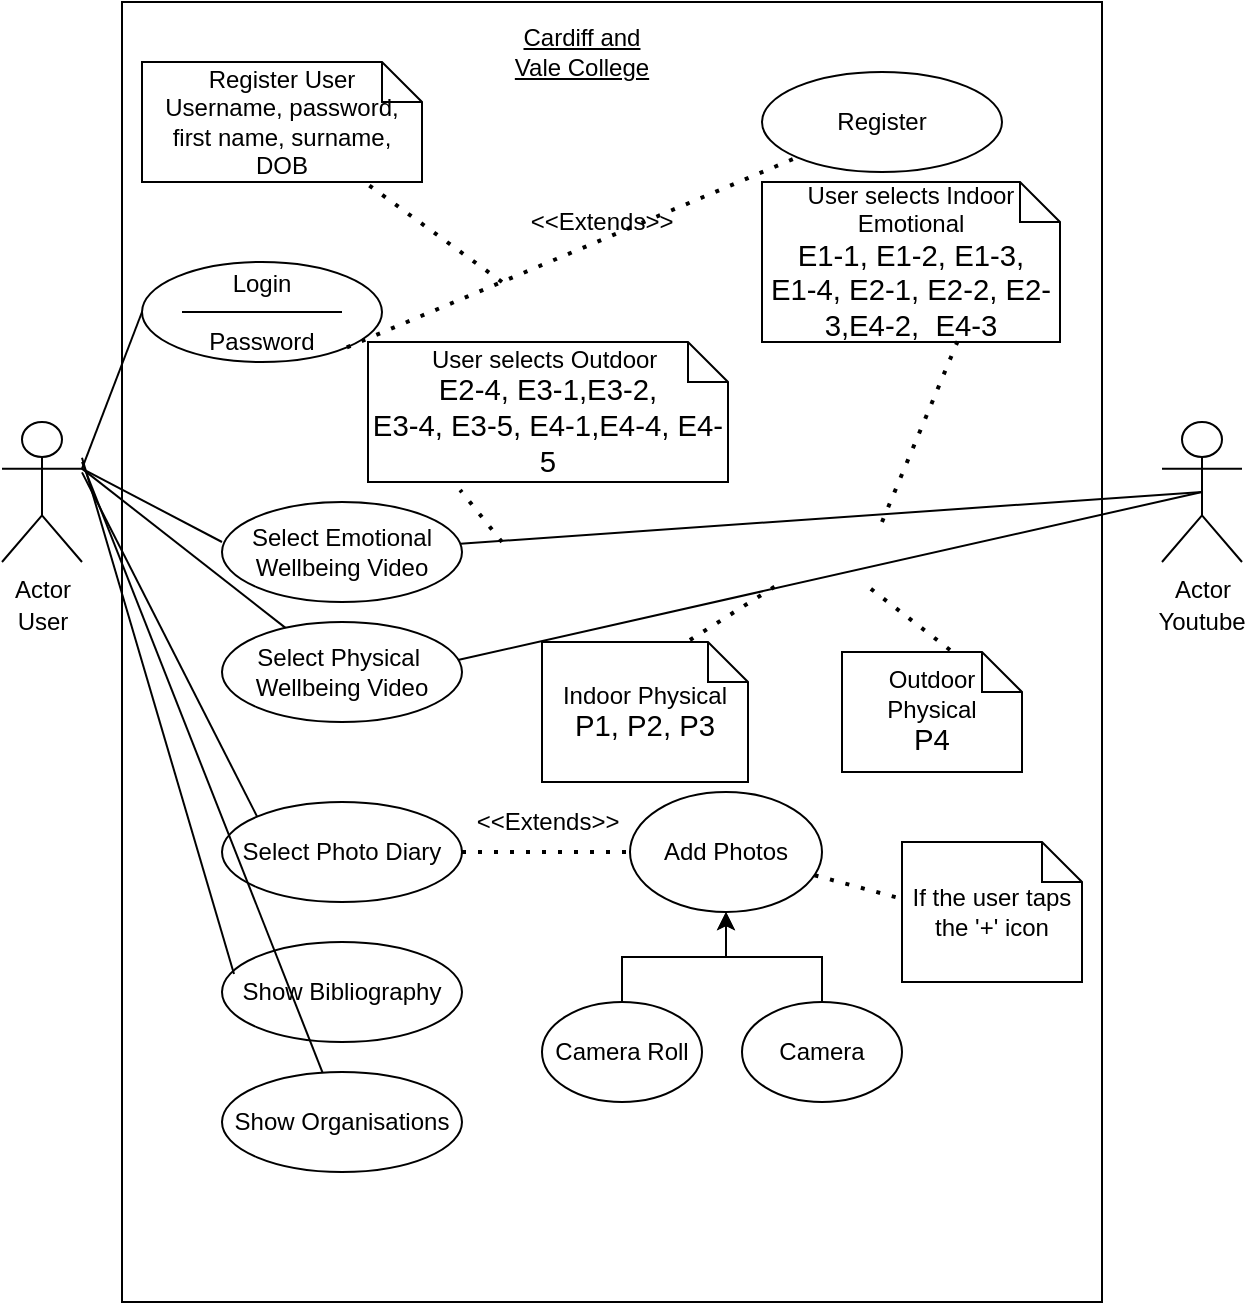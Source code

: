 <mxfile version="14.1.8" type="device"><diagram id="N_n1YipPFERouYpDynoV" name="Page-1"><mxGraphModel dx="1217" dy="706" grid="1" gridSize="10" guides="1" tooltips="1" connect="1" arrows="1" fold="1" page="1" pageScale="1" pageWidth="827" pageHeight="1169" math="0" shadow="0"><root><mxCell id="0"/><mxCell id="1" parent="0"/><mxCell id="BmGvDhYrMOZ0pIiqIJTK-1" value="" style="rounded=0;whiteSpace=wrap;html=1;" parent="1" vertex="1"><mxGeometry x="160" y="50" width="490" height="650" as="geometry"/></mxCell><mxCell id="WkqRUe2jurIEVDTn6JCC-1" value="Register User&lt;br&gt;Username, password, first name, surname, DOB" style="shape=note;size=20;whiteSpace=wrap;html=1;" parent="1" vertex="1"><mxGeometry x="170" y="80" width="140" height="60" as="geometry"/></mxCell><mxCell id="WkqRUe2jurIEVDTn6JCC-2" value="Login&lt;br&gt;&lt;br&gt;Password" style="ellipse;whiteSpace=wrap;html=1;align=center;" parent="1" vertex="1"><mxGeometry x="170" y="180" width="120" height="50" as="geometry"/></mxCell><mxCell id="WkqRUe2jurIEVDTn6JCC-3" value="" style="line;strokeWidth=1;rotatable=0;dashed=0;labelPosition=right;align=left;verticalAlign=middle;spacingTop=0;spacingLeft=6;points=[];portConstraint=eastwest;" parent="1" vertex="1"><mxGeometry x="190" y="200" width="80" height="10" as="geometry"/></mxCell><mxCell id="WkqRUe2jurIEVDTn6JCC-4" value="Register" style="ellipse;whiteSpace=wrap;html=1;align=center;" parent="1" vertex="1"><mxGeometry x="480" y="85" width="120" height="50" as="geometry"/></mxCell><mxCell id="WkqRUe2jurIEVDTn6JCC-5" value="Actor" style="shape=umlActor;verticalLabelPosition=bottom;verticalAlign=top;html=1;outlineConnect=0;" parent="1" vertex="1"><mxGeometry x="100" y="260" width="40" height="70" as="geometry"/></mxCell><mxCell id="WkqRUe2jurIEVDTn6JCC-6" value="User" style="text;html=1;align=center;verticalAlign=middle;resizable=0;points=[];autosize=1;" parent="1" vertex="1"><mxGeometry x="100" y="350" width="40" height="20" as="geometry"/></mxCell><mxCell id="a498J8m5Zi6g5Vf5VkwB-1" value="&lt;u&gt;Cardiff and Vale College&lt;/u&gt;" style="text;html=1;strokeColor=none;fillColor=none;align=center;verticalAlign=middle;whiteSpace=wrap;rounded=0;" parent="1" vertex="1"><mxGeometry x="353" y="70" width="74" height="10" as="geometry"/></mxCell><mxCell id="a498J8m5Zi6g5Vf5VkwB-2" value="Actor" style="shape=umlActor;verticalLabelPosition=bottom;verticalAlign=top;html=1;outlineConnect=0;" parent="1" vertex="1"><mxGeometry x="680" y="260" width="40" height="70" as="geometry"/></mxCell><mxCell id="a498J8m5Zi6g5Vf5VkwB-3" value="Youtube" style="text;html=1;strokeColor=none;fillColor=none;align=center;verticalAlign=middle;whiteSpace=wrap;rounded=0;" parent="1" vertex="1"><mxGeometry x="680" y="350" width="40" height="20" as="geometry"/></mxCell><mxCell id="x0Ngd2wpCJBuxYj6W0XO-1" value="" style="endArrow=none;html=1;entryX=0;entryY=0.5;entryDx=0;entryDy=0;exitX=1;exitY=0.333;exitDx=0;exitDy=0;exitPerimeter=0;" parent="1" source="WkqRUe2jurIEVDTn6JCC-5" target="WkqRUe2jurIEVDTn6JCC-2" edge="1"><mxGeometry width="50" height="50" relative="1" as="geometry"><mxPoint x="140" y="290" as="sourcePoint"/><mxPoint x="190" y="240" as="targetPoint"/></mxGeometry></mxCell><mxCell id="x0Ngd2wpCJBuxYj6W0XO-2" value="" style="endArrow=none;dashed=1;html=1;dashPattern=1 3;strokeWidth=2;entryX=0;entryY=1;entryDx=0;entryDy=0;exitX=1;exitY=1;exitDx=0;exitDy=0;" parent="1" target="WkqRUe2jurIEVDTn6JCC-4" edge="1" source="WkqRUe2jurIEVDTn6JCC-2"><mxGeometry width="50" height="50" relative="1" as="geometry"><mxPoint x="330" y="250" as="sourcePoint"/><mxPoint x="450" y="190" as="targetPoint"/></mxGeometry></mxCell><mxCell id="x0Ngd2wpCJBuxYj6W0XO-7" value="" style="endArrow=none;dashed=1;html=1;dashPattern=1 3;strokeWidth=2;" parent="1" edge="1" target="WkqRUe2jurIEVDTn6JCC-1"><mxGeometry width="50" height="50" relative="1" as="geometry"><mxPoint x="350" y="190" as="sourcePoint"/><mxPoint x="340" y="190" as="targetPoint"/></mxGeometry></mxCell><mxCell id="x0Ngd2wpCJBuxYj6W0XO-8" value="Select Photo Diary" style="ellipse;whiteSpace=wrap;html=1;align=center;" parent="1" vertex="1"><mxGeometry x="210" y="450" width="120" height="50" as="geometry"/></mxCell><mxCell id="x0Ngd2wpCJBuxYj6W0XO-9" value="Select Physical&amp;nbsp;&lt;br&gt;Wellbeing Video" style="ellipse;whiteSpace=wrap;html=1;align=center;" parent="1" vertex="1"><mxGeometry x="210" y="360" width="120" height="50" as="geometry"/></mxCell><mxCell id="x0Ngd2wpCJBuxYj6W0XO-10" value="Select Emotional&lt;br&gt;Wellbeing Video" style="ellipse;whiteSpace=wrap;html=1;align=center;" parent="1" vertex="1"><mxGeometry x="210" y="300" width="120" height="50" as="geometry"/></mxCell><mxCell id="x0Ngd2wpCJBuxYj6W0XO-12" value="" style="endArrow=none;html=1;entryX=1;entryY=0.333;entryDx=0;entryDy=0;entryPerimeter=0;" parent="1" target="WkqRUe2jurIEVDTn6JCC-5" edge="1"><mxGeometry width="50" height="50" relative="1" as="geometry"><mxPoint x="210" y="320" as="sourcePoint"/><mxPoint x="140" y="280" as="targetPoint"/></mxGeometry></mxCell><mxCell id="x0Ngd2wpCJBuxYj6W0XO-13" value="" style="endArrow=none;html=1;entryX=1;entryY=0.333;entryDx=0;entryDy=0;entryPerimeter=0;" parent="1" source="x0Ngd2wpCJBuxYj6W0XO-9" target="WkqRUe2jurIEVDTn6JCC-5" edge="1"><mxGeometry width="50" height="50" relative="1" as="geometry"><mxPoint x="220" y="330" as="sourcePoint"/><mxPoint x="150" y="293.333" as="targetPoint"/></mxGeometry></mxCell><mxCell id="x0Ngd2wpCJBuxYj6W0XO-14" value="" style="endArrow=none;html=1;entryX=1;entryY=0.333;entryDx=0;entryDy=0;entryPerimeter=0;exitX=0;exitY=0;exitDx=0;exitDy=0;" parent="1" source="x0Ngd2wpCJBuxYj6W0XO-8" edge="1"><mxGeometry width="50" height="50" relative="1" as="geometry"><mxPoint x="241.643" y="364.818" as="sourcePoint"/><mxPoint x="140" y="285.183" as="targetPoint"/></mxGeometry></mxCell><mxCell id="x0Ngd2wpCJBuxYj6W0XO-15" value="" style="endArrow=none;html=1;exitX=0.983;exitY=0.38;exitDx=0;exitDy=0;entryX=0.5;entryY=0.5;entryDx=0;entryDy=0;entryPerimeter=0;exitPerimeter=0;" parent="1" source="x0Ngd2wpCJBuxYj6W0XO-9" target="a498J8m5Zi6g5Vf5VkwB-2" edge="1"><mxGeometry width="50" height="50" relative="1" as="geometry"><mxPoint x="650" y="320" as="sourcePoint"/><mxPoint x="700" y="270" as="targetPoint"/></mxGeometry></mxCell><mxCell id="x0Ngd2wpCJBuxYj6W0XO-16" value="" style="endArrow=none;html=1;entryX=0.5;entryY=0.5;entryDx=0;entryDy=0;entryPerimeter=0;" parent="1" source="x0Ngd2wpCJBuxYj6W0XO-10" target="a498J8m5Zi6g5Vf5VkwB-2" edge="1"><mxGeometry width="50" height="50" relative="1" as="geometry"><mxPoint x="322.426" y="377.322" as="sourcePoint"/><mxPoint x="710" y="305" as="targetPoint"/></mxGeometry></mxCell><mxCell id="myYYzxdHHO6Vg35ig0sD-1" value="Show Bibliography" style="ellipse;whiteSpace=wrap;html=1;align=center;" vertex="1" parent="1"><mxGeometry x="210" y="520" width="120" height="50" as="geometry"/></mxCell><mxCell id="myYYzxdHHO6Vg35ig0sD-2" value="Show Organisations" style="ellipse;whiteSpace=wrap;html=1;align=center;" vertex="1" parent="1"><mxGeometry x="210" y="585" width="120" height="50" as="geometry"/></mxCell><mxCell id="myYYzxdHHO6Vg35ig0sD-3" value="" style="endArrow=none;html=1;entryX=1;entryY=0.333;entryDx=0;entryDy=0;entryPerimeter=0;exitX=0.05;exitY=0.32;exitDx=0;exitDy=0;exitPerimeter=0;" edge="1" parent="1" source="myYYzxdHHO6Vg35ig0sD-1"><mxGeometry width="50" height="50" relative="1" as="geometry"><mxPoint x="227.574" y="450.002" as="sourcePoint"/><mxPoint x="140" y="277.863" as="targetPoint"/></mxGeometry></mxCell><mxCell id="myYYzxdHHO6Vg35ig0sD-4" value="" style="endArrow=none;html=1;" edge="1" parent="1" source="myYYzxdHHO6Vg35ig0sD-2"><mxGeometry width="50" height="50" relative="1" as="geometry"><mxPoint x="227.574" y="462.142" as="sourcePoint"/><mxPoint x="140" y="280" as="targetPoint"/></mxGeometry></mxCell><mxCell id="myYYzxdHHO6Vg35ig0sD-5" value="Add Photos" style="ellipse;whiteSpace=wrap;html=1;align=center;" vertex="1" parent="1"><mxGeometry x="414" y="445" width="96" height="60" as="geometry"/></mxCell><mxCell id="myYYzxdHHO6Vg35ig0sD-11" style="edgeStyle=orthogonalEdgeStyle;rounded=0;orthogonalLoop=1;jettySize=auto;html=1;entryX=0.5;entryY=1;entryDx=0;entryDy=0;" edge="1" parent="1" source="myYYzxdHHO6Vg35ig0sD-6" target="myYYzxdHHO6Vg35ig0sD-5"><mxGeometry relative="1" as="geometry"/></mxCell><mxCell id="myYYzxdHHO6Vg35ig0sD-6" value="Camera Roll" style="ellipse;whiteSpace=wrap;html=1;align=center;" vertex="1" parent="1"><mxGeometry x="370" y="550" width="80" height="50" as="geometry"/></mxCell><mxCell id="myYYzxdHHO6Vg35ig0sD-12" style="edgeStyle=orthogonalEdgeStyle;rounded=0;orthogonalLoop=1;jettySize=auto;html=1;entryX=0.5;entryY=1;entryDx=0;entryDy=0;" edge="1" parent="1" source="myYYzxdHHO6Vg35ig0sD-7" target="myYYzxdHHO6Vg35ig0sD-5"><mxGeometry relative="1" as="geometry"/></mxCell><mxCell id="myYYzxdHHO6Vg35ig0sD-7" value="Camera" style="ellipse;whiteSpace=wrap;html=1;align=center;" vertex="1" parent="1"><mxGeometry x="470" y="550" width="80" height="50" as="geometry"/></mxCell><mxCell id="myYYzxdHHO6Vg35ig0sD-13" value="" style="endArrow=none;dashed=1;html=1;dashPattern=1 3;strokeWidth=2;entryX=0;entryY=0.5;entryDx=0;entryDy=0;" edge="1" parent="1" source="x0Ngd2wpCJBuxYj6W0XO-8" target="myYYzxdHHO6Vg35ig0sD-5"><mxGeometry width="50" height="50" relative="1" as="geometry"><mxPoint x="350" y="500" as="sourcePoint"/><mxPoint x="400" y="450" as="targetPoint"/></mxGeometry></mxCell><mxCell id="myYYzxdHHO6Vg35ig0sD-14" value="&amp;lt;&amp;lt;Extends&amp;gt;&amp;gt;" style="text;html=1;strokeColor=none;fillColor=none;align=center;verticalAlign=middle;whiteSpace=wrap;rounded=0;" vertex="1" parent="1"><mxGeometry x="353" y="450" width="40" height="20" as="geometry"/></mxCell><mxCell id="myYYzxdHHO6Vg35ig0sD-15" value="&amp;lt;&amp;lt;Extends&amp;gt;&amp;gt;" style="text;html=1;strokeColor=none;fillColor=none;align=center;verticalAlign=middle;whiteSpace=wrap;rounded=0;" vertex="1" parent="1"><mxGeometry x="380" y="150" width="40" height="20" as="geometry"/></mxCell><mxCell id="myYYzxdHHO6Vg35ig0sD-16" value="If the user taps the '+' icon" style="shape=note;size=20;whiteSpace=wrap;html=1;" vertex="1" parent="1"><mxGeometry x="550" y="470" width="90" height="70" as="geometry"/></mxCell><mxCell id="myYYzxdHHO6Vg35ig0sD-17" value="" style="endArrow=none;dashed=1;html=1;dashPattern=1 3;strokeWidth=2;entryX=0.022;entryY=0.414;entryDx=0;entryDy=0;entryPerimeter=0;" edge="1" parent="1" source="myYYzxdHHO6Vg35ig0sD-5" target="myYYzxdHHO6Vg35ig0sD-16"><mxGeometry width="50" height="50" relative="1" as="geometry"><mxPoint x="490" y="470" as="sourcePoint"/><mxPoint x="540" y="474" as="targetPoint"/></mxGeometry></mxCell><mxCell id="myYYzxdHHO6Vg35ig0sD-18" value="User selects Indoor Emotional&lt;br&gt;&lt;span style=&quot;font-size: 11.0pt ; font-family: &amp;#34;arial&amp;#34; , sans-serif&quot;&gt;E1-1, E1-2, E1-3,&lt;br&gt;E1-4, E2-1, E2-2, E2-3,E4-2,&amp;nbsp; E4-3&lt;/span&gt;" style="shape=note;size=20;whiteSpace=wrap;html=1;" vertex="1" parent="1"><mxGeometry x="480" y="140" width="149" height="80" as="geometry"/></mxCell><mxCell id="myYYzxdHHO6Vg35ig0sD-19" value="" style="endArrow=none;dashed=1;html=1;dashPattern=1 3;strokeWidth=2;entryX=0.658;entryY=0.988;entryDx=0;entryDy=0;entryPerimeter=0;" edge="1" parent="1" target="myYYzxdHHO6Vg35ig0sD-18"><mxGeometry width="50" height="50" relative="1" as="geometry"><mxPoint x="540" y="310" as="sourcePoint"/><mxPoint x="580" y="240" as="targetPoint"/></mxGeometry></mxCell><mxCell id="myYYzxdHHO6Vg35ig0sD-20" value="User selects Outdoor&amp;nbsp;&lt;br&gt;&lt;span style=&quot;font-size: 11.0pt ; font-family: &amp;#34;arial&amp;#34; , sans-serif&quot;&gt;E2-4, E3-1,E3-2,&lt;br/&gt;E3-4, E3-5, E4-1,E4-4, E4-5&lt;/span&gt;" style="shape=note;size=20;whiteSpace=wrap;html=1;" vertex="1" parent="1"><mxGeometry x="283" y="220" width="180" height="70" as="geometry"/></mxCell><mxCell id="myYYzxdHHO6Vg35ig0sD-22" value="" style="endArrow=none;dashed=1;html=1;dashPattern=1 3;strokeWidth=2;entryX=0.256;entryY=1.057;entryDx=0;entryDy=0;entryPerimeter=0;" edge="1" parent="1" target="myYYzxdHHO6Vg35ig0sD-20"><mxGeometry width="50" height="50" relative="1" as="geometry"><mxPoint x="350" y="320" as="sourcePoint"/><mxPoint x="390" y="300" as="targetPoint"/></mxGeometry></mxCell><mxCell id="myYYzxdHHO6Vg35ig0sD-25" value="Indoor Physical&lt;br&gt;&lt;span style=&quot;font-size: 11.0pt ; font-family: &amp;#34;arial&amp;#34; , sans-serif&quot;&gt;P1, P2, P3&lt;/span&gt;" style="shape=note;size=20;whiteSpace=wrap;html=1;" vertex="1" parent="1"><mxGeometry x="370" y="370" width="103" height="70" as="geometry"/></mxCell><mxCell id="myYYzxdHHO6Vg35ig0sD-26" value="" style="endArrow=none;dashed=1;html=1;dashPattern=1 3;strokeWidth=2;exitX=0.718;exitY=-0.014;exitDx=0;exitDy=0;exitPerimeter=0;" edge="1" parent="1" source="myYYzxdHHO6Vg35ig0sD-25"><mxGeometry width="50" height="50" relative="1" as="geometry"><mxPoint x="440" y="390" as="sourcePoint"/><mxPoint x="490" y="340" as="targetPoint"/></mxGeometry></mxCell><mxCell id="myYYzxdHHO6Vg35ig0sD-27" value="Outdoor Physical&lt;br&gt;&lt;span style=&quot;font-size: 11.0pt ; font-family: &amp;#34;arial&amp;#34; , sans-serif&quot;&gt;P4&lt;/span&gt;" style="shape=note;size=20;whiteSpace=wrap;html=1;" vertex="1" parent="1"><mxGeometry x="520" y="375" width="90" height="60" as="geometry"/></mxCell><mxCell id="myYYzxdHHO6Vg35ig0sD-28" value="" style="endArrow=none;dashed=1;html=1;dashPattern=1 3;strokeWidth=2;exitX=0.6;exitY=-0.017;exitDx=0;exitDy=0;exitPerimeter=0;" edge="1" parent="1" source="myYYzxdHHO6Vg35ig0sD-27"><mxGeometry width="50" height="50" relative="1" as="geometry"><mxPoint x="560" y="380" as="sourcePoint"/><mxPoint x="530" y="340" as="targetPoint"/></mxGeometry></mxCell></root></mxGraphModel></diagram></mxfile>